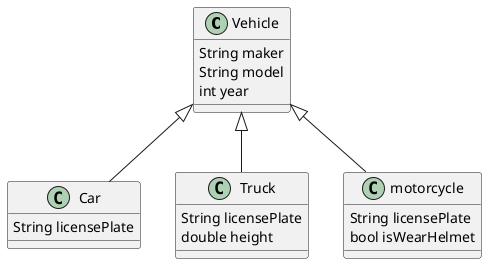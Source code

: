 @startuml
class Vehicle {
    String maker
    String model
    int year
}

class Car extends Vehicle {
    String licensePlate
}

class Truck extends Vehicle {
    String licensePlate
    double height
}

class motorcycle extends Vehicle{
    String licensePlate
    bool isWearHelmet
}

@enduml